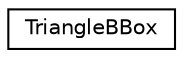 digraph G
{
  edge [fontname="Helvetica",fontsize="10",labelfontname="Helvetica",labelfontsize="10"];
  node [fontname="Helvetica",fontsize="10",shape=record];
  rankdir=LR;
  Node1 [label="TriangleBBox",height=0.2,width=0.4,color="black", fillcolor="white", style="filled",URL="$d9/de9/classTriangleBBox.html",tooltip="triangle bounding box for quick tree subdivision"];
}
